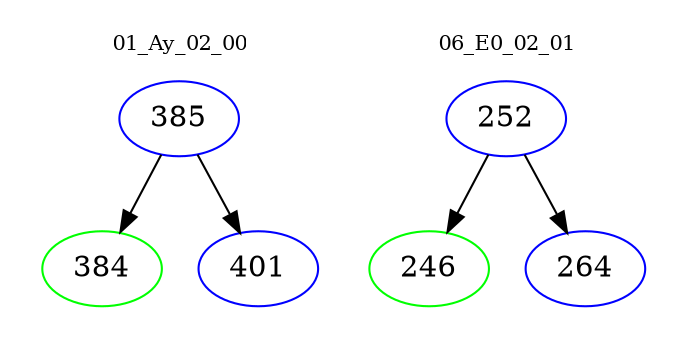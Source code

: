 digraph{
subgraph cluster_0 {
color = white
label = "01_Ay_02_00";
fontsize=10;
T0_385 [label="385", color="blue"]
T0_385 -> T0_384 [color="black"]
T0_384 [label="384", color="green"]
T0_385 -> T0_401 [color="black"]
T0_401 [label="401", color="blue"]
}
subgraph cluster_1 {
color = white
label = "06_E0_02_01";
fontsize=10;
T1_252 [label="252", color="blue"]
T1_252 -> T1_246 [color="black"]
T1_246 [label="246", color="green"]
T1_252 -> T1_264 [color="black"]
T1_264 [label="264", color="blue"]
}
}
